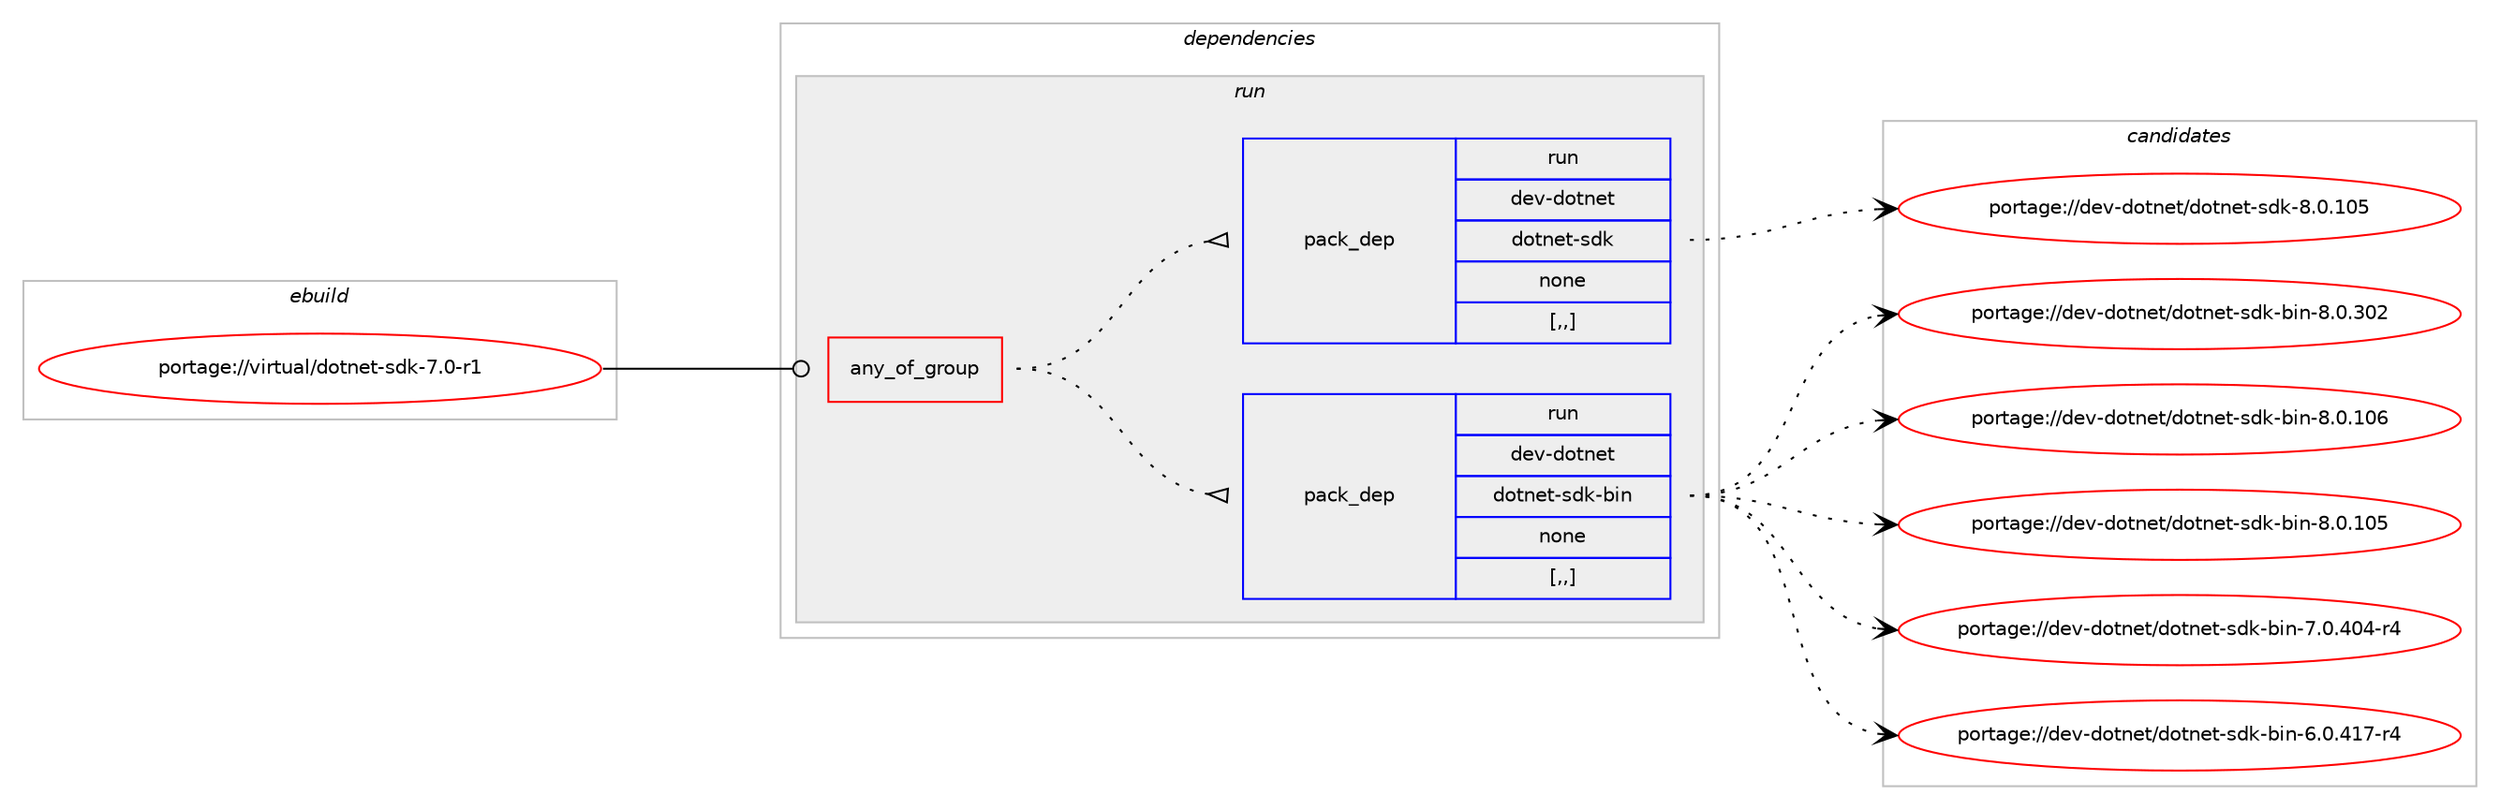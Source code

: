 digraph prolog {

# *************
# Graph options
# *************

newrank=true;
concentrate=true;
compound=true;
graph [rankdir=LR,fontname=Helvetica,fontsize=10,ranksep=1.5];#, ranksep=2.5, nodesep=0.2];
edge  [arrowhead=vee];
node  [fontname=Helvetica,fontsize=10];

# **********
# The ebuild
# **********

subgraph cluster_leftcol {
color=gray;
label=<<i>ebuild</i>>;
id [label="portage://virtual/dotnet-sdk-7.0-r1", color=red, width=4, href="../virtual/dotnet-sdk-7.0-r1.svg"];
}

# ****************
# The dependencies
# ****************

subgraph cluster_midcol {
color=gray;
label=<<i>dependencies</i>>;
subgraph cluster_compile {
fillcolor="#eeeeee";
style=filled;
label=<<i>compile</i>>;
}
subgraph cluster_compileandrun {
fillcolor="#eeeeee";
style=filled;
label=<<i>compile and run</i>>;
}
subgraph cluster_run {
fillcolor="#eeeeee";
style=filled;
label=<<i>run</i>>;
subgraph any2814 {
dependency441714 [label=<<TABLE BORDER="0" CELLBORDER="1" CELLSPACING="0" CELLPADDING="4"><TR><TD CELLPADDING="10">any_of_group</TD></TR></TABLE>>, shape=none, color=red];subgraph pack320702 {
dependency441715 [label=<<TABLE BORDER="0" CELLBORDER="1" CELLSPACING="0" CELLPADDING="4" WIDTH="220"><TR><TD ROWSPAN="6" CELLPADDING="30">pack_dep</TD></TR><TR><TD WIDTH="110">run</TD></TR><TR><TD>dev-dotnet</TD></TR><TR><TD>dotnet-sdk-bin</TD></TR><TR><TD>none</TD></TR><TR><TD>[,,]</TD></TR></TABLE>>, shape=none, color=blue];
}
dependency441714:e -> dependency441715:w [weight=20,style="dotted",arrowhead="oinv"];
subgraph pack320703 {
dependency441716 [label=<<TABLE BORDER="0" CELLBORDER="1" CELLSPACING="0" CELLPADDING="4" WIDTH="220"><TR><TD ROWSPAN="6" CELLPADDING="30">pack_dep</TD></TR><TR><TD WIDTH="110">run</TD></TR><TR><TD>dev-dotnet</TD></TR><TR><TD>dotnet-sdk</TD></TR><TR><TD>none</TD></TR><TR><TD>[,,]</TD></TR></TABLE>>, shape=none, color=blue];
}
dependency441714:e -> dependency441716:w [weight=20,style="dotted",arrowhead="oinv"];
}
id:e -> dependency441714:w [weight=20,style="solid",arrowhead="odot"];
}
}

# **************
# The candidates
# **************

subgraph cluster_choices {
rank=same;
color=gray;
label=<<i>candidates</i>>;

subgraph choice320702 {
color=black;
nodesep=1;
choice10010111845100111116110101116471001111161101011164511510010745981051104556464846514850 [label="portage://dev-dotnet/dotnet-sdk-bin-8.0.302", color=red, width=4,href="../dev-dotnet/dotnet-sdk-bin-8.0.302.svg"];
choice10010111845100111116110101116471001111161101011164511510010745981051104556464846494854 [label="portage://dev-dotnet/dotnet-sdk-bin-8.0.106", color=red, width=4,href="../dev-dotnet/dotnet-sdk-bin-8.0.106.svg"];
choice10010111845100111116110101116471001111161101011164511510010745981051104556464846494853 [label="portage://dev-dotnet/dotnet-sdk-bin-8.0.105", color=red, width=4,href="../dev-dotnet/dotnet-sdk-bin-8.0.105.svg"];
choice100101118451001111161101011164710011111611010111645115100107459810511045554648465248524511452 [label="portage://dev-dotnet/dotnet-sdk-bin-7.0.404-r4", color=red, width=4,href="../dev-dotnet/dotnet-sdk-bin-7.0.404-r4.svg"];
choice100101118451001111161101011164710011111611010111645115100107459810511045544648465249554511452 [label="portage://dev-dotnet/dotnet-sdk-bin-6.0.417-r4", color=red, width=4,href="../dev-dotnet/dotnet-sdk-bin-6.0.417-r4.svg"];
dependency441715:e -> choice10010111845100111116110101116471001111161101011164511510010745981051104556464846514850:w [style=dotted,weight="100"];
dependency441715:e -> choice10010111845100111116110101116471001111161101011164511510010745981051104556464846494854:w [style=dotted,weight="100"];
dependency441715:e -> choice10010111845100111116110101116471001111161101011164511510010745981051104556464846494853:w [style=dotted,weight="100"];
dependency441715:e -> choice100101118451001111161101011164710011111611010111645115100107459810511045554648465248524511452:w [style=dotted,weight="100"];
dependency441715:e -> choice100101118451001111161101011164710011111611010111645115100107459810511045544648465249554511452:w [style=dotted,weight="100"];
}
subgraph choice320703 {
color=black;
nodesep=1;
choice1001011184510011111611010111647100111116110101116451151001074556464846494853 [label="portage://dev-dotnet/dotnet-sdk-8.0.105", color=red, width=4,href="../dev-dotnet/dotnet-sdk-8.0.105.svg"];
dependency441716:e -> choice1001011184510011111611010111647100111116110101116451151001074556464846494853:w [style=dotted,weight="100"];
}
}

}
